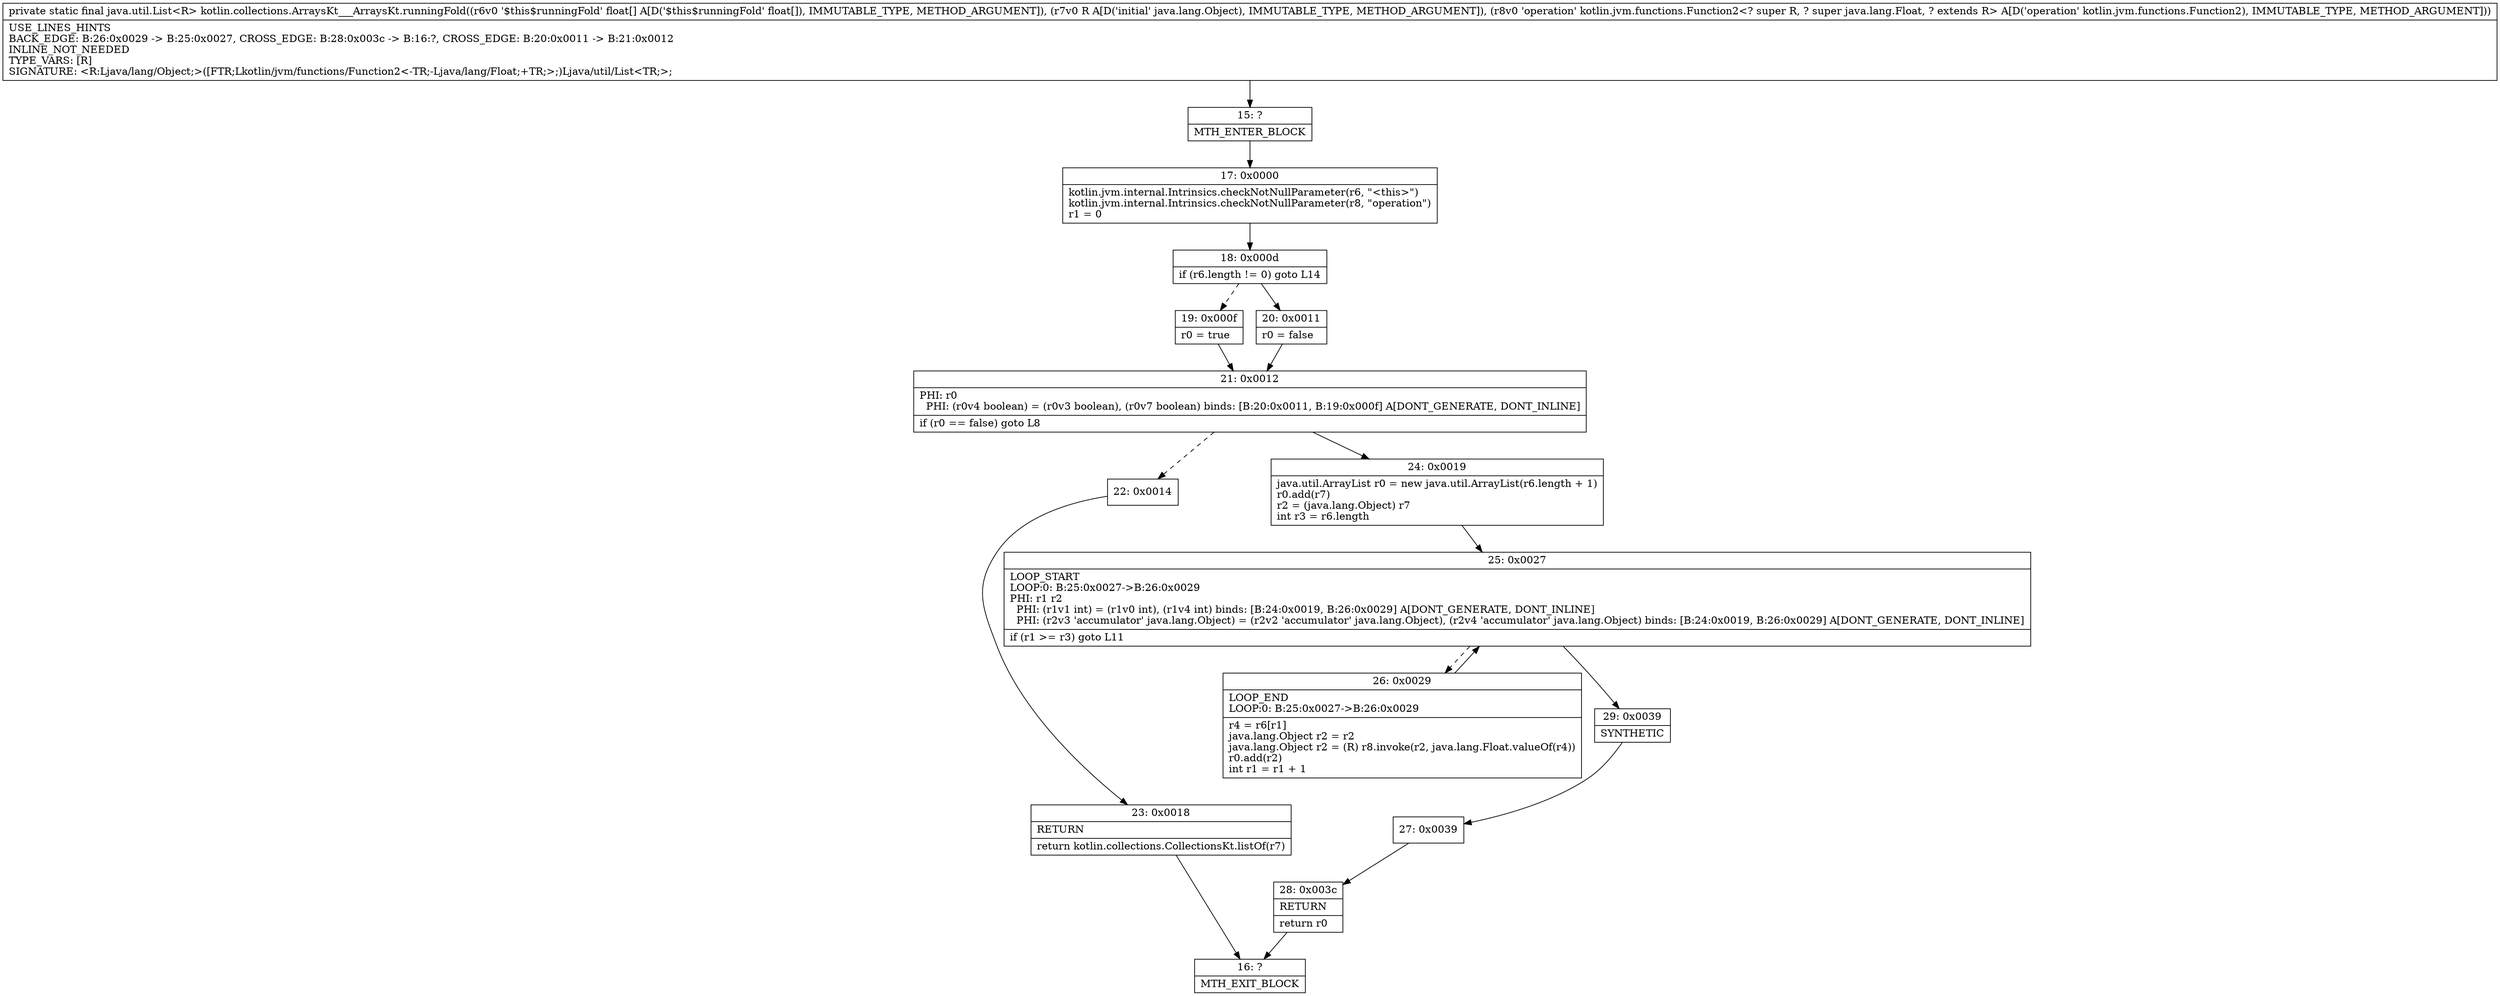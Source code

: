 digraph "CFG forkotlin.collections.ArraysKt___ArraysKt.runningFold([FLjava\/lang\/Object;Lkotlin\/jvm\/functions\/Function2;)Ljava\/util\/List;" {
Node_15 [shape=record,label="{15\:\ ?|MTH_ENTER_BLOCK\l}"];
Node_17 [shape=record,label="{17\:\ 0x0000|kotlin.jvm.internal.Intrinsics.checkNotNullParameter(r6, \"\<this\>\")\lkotlin.jvm.internal.Intrinsics.checkNotNullParameter(r8, \"operation\")\lr1 = 0\l}"];
Node_18 [shape=record,label="{18\:\ 0x000d|if (r6.length != 0) goto L14\l}"];
Node_19 [shape=record,label="{19\:\ 0x000f|r0 = true\l}"];
Node_21 [shape=record,label="{21\:\ 0x0012|PHI: r0 \l  PHI: (r0v4 boolean) = (r0v3 boolean), (r0v7 boolean) binds: [B:20:0x0011, B:19:0x000f] A[DONT_GENERATE, DONT_INLINE]\l|if (r0 == false) goto L8\l}"];
Node_22 [shape=record,label="{22\:\ 0x0014}"];
Node_23 [shape=record,label="{23\:\ 0x0018|RETURN\l|return kotlin.collections.CollectionsKt.listOf(r7)\l}"];
Node_16 [shape=record,label="{16\:\ ?|MTH_EXIT_BLOCK\l}"];
Node_24 [shape=record,label="{24\:\ 0x0019|java.util.ArrayList r0 = new java.util.ArrayList(r6.length + 1)\lr0.add(r7)\lr2 = (java.lang.Object) r7\lint r3 = r6.length\l}"];
Node_25 [shape=record,label="{25\:\ 0x0027|LOOP_START\lLOOP:0: B:25:0x0027\-\>B:26:0x0029\lPHI: r1 r2 \l  PHI: (r1v1 int) = (r1v0 int), (r1v4 int) binds: [B:24:0x0019, B:26:0x0029] A[DONT_GENERATE, DONT_INLINE]\l  PHI: (r2v3 'accumulator' java.lang.Object) = (r2v2 'accumulator' java.lang.Object), (r2v4 'accumulator' java.lang.Object) binds: [B:24:0x0019, B:26:0x0029] A[DONT_GENERATE, DONT_INLINE]\l|if (r1 \>= r3) goto L11\l}"];
Node_26 [shape=record,label="{26\:\ 0x0029|LOOP_END\lLOOP:0: B:25:0x0027\-\>B:26:0x0029\l|r4 = r6[r1]\ljava.lang.Object r2 = r2\ljava.lang.Object r2 = (R) r8.invoke(r2, java.lang.Float.valueOf(r4))\lr0.add(r2)\lint r1 = r1 + 1\l}"];
Node_29 [shape=record,label="{29\:\ 0x0039|SYNTHETIC\l}"];
Node_27 [shape=record,label="{27\:\ 0x0039}"];
Node_28 [shape=record,label="{28\:\ 0x003c|RETURN\l|return r0\l}"];
Node_20 [shape=record,label="{20\:\ 0x0011|r0 = false\l}"];
MethodNode[shape=record,label="{private static final java.util.List\<R\> kotlin.collections.ArraysKt___ArraysKt.runningFold((r6v0 '$this$runningFold' float[] A[D('$this$runningFold' float[]), IMMUTABLE_TYPE, METHOD_ARGUMENT]), (r7v0 R A[D('initial' java.lang.Object), IMMUTABLE_TYPE, METHOD_ARGUMENT]), (r8v0 'operation' kotlin.jvm.functions.Function2\<? super R, ? super java.lang.Float, ? extends R\> A[D('operation' kotlin.jvm.functions.Function2), IMMUTABLE_TYPE, METHOD_ARGUMENT]))  | USE_LINES_HINTS\lBACK_EDGE: B:26:0x0029 \-\> B:25:0x0027, CROSS_EDGE: B:28:0x003c \-\> B:16:?, CROSS_EDGE: B:20:0x0011 \-\> B:21:0x0012\lINLINE_NOT_NEEDED\lTYPE_VARS: [R]\lSIGNATURE: \<R:Ljava\/lang\/Object;\>([FTR;Lkotlin\/jvm\/functions\/Function2\<\-TR;\-Ljava\/lang\/Float;+TR;\>;)Ljava\/util\/List\<TR;\>;\l}"];
MethodNode -> Node_15;Node_15 -> Node_17;
Node_17 -> Node_18;
Node_18 -> Node_19[style=dashed];
Node_18 -> Node_20;
Node_19 -> Node_21;
Node_21 -> Node_22[style=dashed];
Node_21 -> Node_24;
Node_22 -> Node_23;
Node_23 -> Node_16;
Node_24 -> Node_25;
Node_25 -> Node_26[style=dashed];
Node_25 -> Node_29;
Node_26 -> Node_25;
Node_29 -> Node_27;
Node_27 -> Node_28;
Node_28 -> Node_16;
Node_20 -> Node_21;
}

